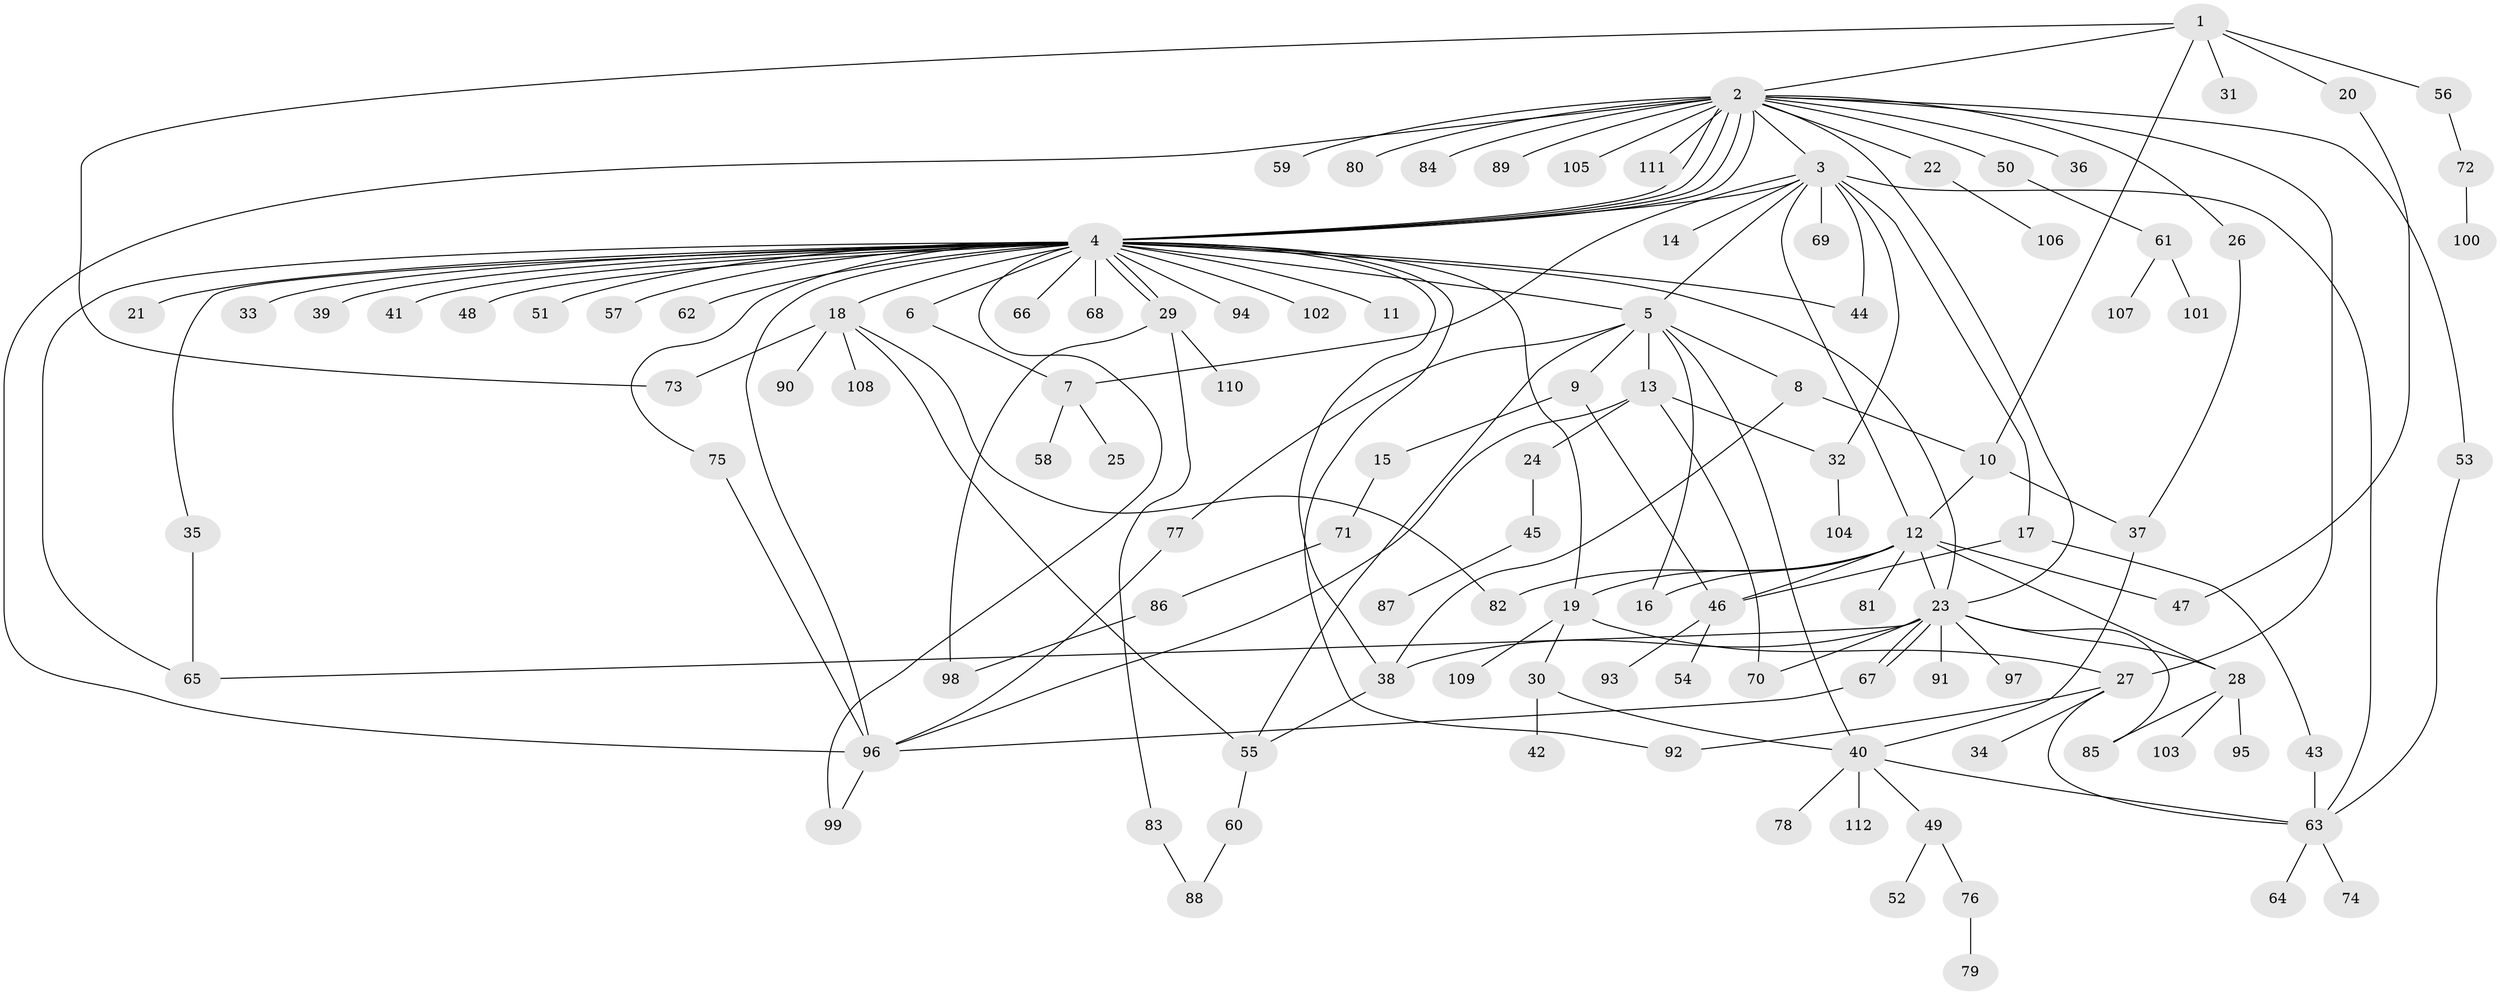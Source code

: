 // coarse degree distribution, {5: 0.05747126436781609, 19: 0.011494252873563218, 10: 0.034482758620689655, 30: 0.011494252873563218, 9: 0.011494252873563218, 2: 0.26436781609195403, 4: 0.05747126436781609, 3: 0.05747126436781609, 1: 0.4482758620689655, 6: 0.034482758620689655, 11: 0.011494252873563218}
// Generated by graph-tools (version 1.1) at 2025/41/03/06/25 10:41:51]
// undirected, 112 vertices, 158 edges
graph export_dot {
graph [start="1"]
  node [color=gray90,style=filled];
  1;
  2;
  3;
  4;
  5;
  6;
  7;
  8;
  9;
  10;
  11;
  12;
  13;
  14;
  15;
  16;
  17;
  18;
  19;
  20;
  21;
  22;
  23;
  24;
  25;
  26;
  27;
  28;
  29;
  30;
  31;
  32;
  33;
  34;
  35;
  36;
  37;
  38;
  39;
  40;
  41;
  42;
  43;
  44;
  45;
  46;
  47;
  48;
  49;
  50;
  51;
  52;
  53;
  54;
  55;
  56;
  57;
  58;
  59;
  60;
  61;
  62;
  63;
  64;
  65;
  66;
  67;
  68;
  69;
  70;
  71;
  72;
  73;
  74;
  75;
  76;
  77;
  78;
  79;
  80;
  81;
  82;
  83;
  84;
  85;
  86;
  87;
  88;
  89;
  90;
  91;
  92;
  93;
  94;
  95;
  96;
  97;
  98;
  99;
  100;
  101;
  102;
  103;
  104;
  105;
  106;
  107;
  108;
  109;
  110;
  111;
  112;
  1 -- 2;
  1 -- 10;
  1 -- 20;
  1 -- 31;
  1 -- 56;
  1 -- 73;
  2 -- 3;
  2 -- 4;
  2 -- 4;
  2 -- 4;
  2 -- 4;
  2 -- 22;
  2 -- 23;
  2 -- 26;
  2 -- 27;
  2 -- 36;
  2 -- 50;
  2 -- 53;
  2 -- 59;
  2 -- 80;
  2 -- 84;
  2 -- 89;
  2 -- 96;
  2 -- 105;
  2 -- 111;
  3 -- 4;
  3 -- 5;
  3 -- 7;
  3 -- 12;
  3 -- 14;
  3 -- 17;
  3 -- 32;
  3 -- 44;
  3 -- 63;
  3 -- 69;
  4 -- 5;
  4 -- 6;
  4 -- 11;
  4 -- 18;
  4 -- 19;
  4 -- 21;
  4 -- 23;
  4 -- 29;
  4 -- 29;
  4 -- 33;
  4 -- 35;
  4 -- 38;
  4 -- 39;
  4 -- 41;
  4 -- 44;
  4 -- 48;
  4 -- 51;
  4 -- 57;
  4 -- 62;
  4 -- 65;
  4 -- 66;
  4 -- 68;
  4 -- 75;
  4 -- 92;
  4 -- 94;
  4 -- 96;
  4 -- 99;
  4 -- 102;
  5 -- 8;
  5 -- 9;
  5 -- 13;
  5 -- 16;
  5 -- 40;
  5 -- 55;
  5 -- 77;
  6 -- 7;
  7 -- 25;
  7 -- 58;
  8 -- 10;
  8 -- 38;
  9 -- 15;
  9 -- 46;
  10 -- 12;
  10 -- 37;
  12 -- 16;
  12 -- 19;
  12 -- 23;
  12 -- 28;
  12 -- 46;
  12 -- 47;
  12 -- 81;
  12 -- 82;
  13 -- 24;
  13 -- 32;
  13 -- 70;
  13 -- 96;
  15 -- 71;
  17 -- 43;
  17 -- 46;
  18 -- 55;
  18 -- 73;
  18 -- 82;
  18 -- 90;
  18 -- 108;
  19 -- 27;
  19 -- 30;
  19 -- 109;
  20 -- 47;
  22 -- 106;
  23 -- 28;
  23 -- 38;
  23 -- 65;
  23 -- 67;
  23 -- 67;
  23 -- 70;
  23 -- 85;
  23 -- 91;
  23 -- 97;
  24 -- 45;
  26 -- 37;
  27 -- 34;
  27 -- 63;
  27 -- 92;
  28 -- 85;
  28 -- 95;
  28 -- 103;
  29 -- 83;
  29 -- 98;
  29 -- 110;
  30 -- 40;
  30 -- 42;
  32 -- 104;
  35 -- 65;
  37 -- 40;
  38 -- 55;
  40 -- 49;
  40 -- 63;
  40 -- 78;
  40 -- 112;
  43 -- 63;
  45 -- 87;
  46 -- 54;
  46 -- 93;
  49 -- 52;
  49 -- 76;
  50 -- 61;
  53 -- 63;
  55 -- 60;
  56 -- 72;
  60 -- 88;
  61 -- 101;
  61 -- 107;
  63 -- 64;
  63 -- 74;
  67 -- 96;
  71 -- 86;
  72 -- 100;
  75 -- 96;
  76 -- 79;
  77 -- 96;
  83 -- 88;
  86 -- 98;
  96 -- 99;
}

